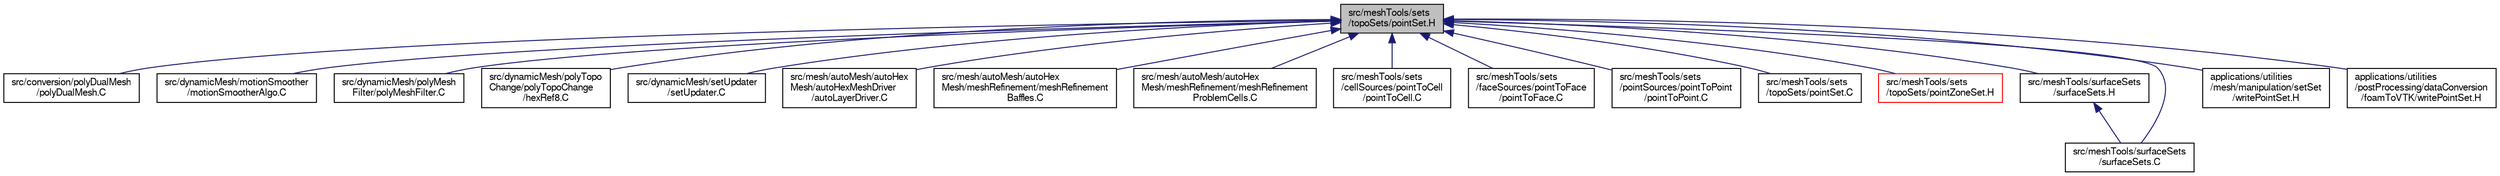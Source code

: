 digraph "src/meshTools/sets/topoSets/pointSet.H"
{
  bgcolor="transparent";
  edge [fontname="FreeSans",fontsize="10",labelfontname="FreeSans",labelfontsize="10"];
  node [fontname="FreeSans",fontsize="10",shape=record];
  Node120 [label="src/meshTools/sets\l/topoSets/pointSet.H",height=0.2,width=0.4,color="black", fillcolor="grey75", style="filled", fontcolor="black"];
  Node120 -> Node121 [dir="back",color="midnightblue",fontsize="10",style="solid",fontname="FreeSans"];
  Node121 [label="src/conversion/polyDualMesh\l/polyDualMesh.C",height=0.2,width=0.4,color="black",URL="$a00230.html"];
  Node120 -> Node122 [dir="back",color="midnightblue",fontsize="10",style="solid",fontname="FreeSans"];
  Node122 [label="src/dynamicMesh/motionSmoother\l/motionSmootherAlgo.C",height=0.2,width=0.4,color="black",URL="$a00581.html"];
  Node120 -> Node123 [dir="back",color="midnightblue",fontsize="10",style="solid",fontname="FreeSans"];
  Node123 [label="src/dynamicMesh/polyMesh\lFilter/polyMeshFilter.C",height=0.2,width=0.4,color="black",URL="$a00656.html"];
  Node120 -> Node124 [dir="back",color="midnightblue",fontsize="10",style="solid",fontname="FreeSans"];
  Node124 [label="src/dynamicMesh/polyTopo\lChange/polyTopoChange\l/hexRef8.C",height=0.2,width=0.4,color="black",URL="$a00728.html"];
  Node120 -> Node125 [dir="back",color="midnightblue",fontsize="10",style="solid",fontname="FreeSans"];
  Node125 [label="src/dynamicMesh/setUpdater\l/setUpdater.C",height=0.2,width=0.4,color="black",URL="$a00839.html"];
  Node120 -> Node126 [dir="back",color="midnightblue",fontsize="10",style="solid",fontname="FreeSans"];
  Node126 [label="src/mesh/autoMesh/autoHex\lMesh/autoHexMeshDriver\l/autoLayerDriver.C",height=0.2,width=0.4,color="black",URL="$a06833.html",tooltip="All to do with adding cell layers. "];
  Node120 -> Node127 [dir="back",color="midnightblue",fontsize="10",style="solid",fontname="FreeSans"];
  Node127 [label="src/mesh/autoMesh/autoHex\lMesh/meshRefinement/meshRefinement\lBaffles.C",height=0.2,width=0.4,color="black",URL="$a06923.html"];
  Node120 -> Node128 [dir="back",color="midnightblue",fontsize="10",style="solid",fontname="FreeSans"];
  Node128 [label="src/mesh/autoMesh/autoHex\lMesh/meshRefinement/meshRefinement\lProblemCells.C",height=0.2,width=0.4,color="black",URL="$a06929.html"];
  Node120 -> Node129 [dir="back",color="midnightblue",fontsize="10",style="solid",fontname="FreeSans"];
  Node129 [label="src/meshTools/sets\l/cellSources/pointToCell\l/pointToCell.C",height=0.2,width=0.4,color="black",URL="$a07916.html"];
  Node120 -> Node130 [dir="back",color="midnightblue",fontsize="10",style="solid",fontname="FreeSans"];
  Node130 [label="src/meshTools/sets\l/faceSources/pointToFace\l/pointToFace.C",height=0.2,width=0.4,color="black",URL="$a08012.html"];
  Node120 -> Node131 [dir="back",color="midnightblue",fontsize="10",style="solid",fontname="FreeSans"];
  Node131 [label="src/meshTools/sets\l/pointSources/pointToPoint\l/pointToPoint.C",height=0.2,width=0.4,color="black",URL="$a08090.html"];
  Node120 -> Node132 [dir="back",color="midnightblue",fontsize="10",style="solid",fontname="FreeSans"];
  Node132 [label="src/meshTools/sets\l/topoSets/pointSet.C",height=0.2,width=0.4,color="black",URL="$a08138.html"];
  Node120 -> Node133 [dir="back",color="midnightblue",fontsize="10",style="solid",fontname="FreeSans"];
  Node133 [label="src/meshTools/sets\l/topoSets/pointZoneSet.H",height=0.2,width=0.4,color="red",URL="$a08147.html"];
  Node120 -> Node136 [dir="back",color="midnightblue",fontsize="10",style="solid",fontname="FreeSans"];
  Node136 [label="src/meshTools/surfaceSets\l/surfaceSets.H",height=0.2,width=0.4,color="black",URL="$a08165.html"];
  Node136 -> Node137 [dir="back",color="midnightblue",fontsize="10",style="solid",fontname="FreeSans"];
  Node137 [label="src/meshTools/surfaceSets\l/surfaceSets.C",height=0.2,width=0.4,color="black",URL="$a08162.html"];
  Node120 -> Node137 [dir="back",color="midnightblue",fontsize="10",style="solid",fontname="FreeSans"];
  Node120 -> Node138 [dir="back",color="midnightblue",fontsize="10",style="solid",fontname="FreeSans"];
  Node138 [label="applications/utilities\l/mesh/manipulation/setSet\l/writePointSet.H",height=0.2,width=0.4,color="black",URL="$a38879.html",tooltip="Write pointSet to vtk polydata file. Only one data which is original pointID. "];
  Node120 -> Node139 [dir="back",color="midnightblue",fontsize="10",style="solid",fontname="FreeSans"];
  Node139 [label="applications/utilities\l/postProcessing/dataConversion\l/foamToVTK/writePointSet.H",height=0.2,width=0.4,color="black",URL="$a38882.html",tooltip="Write pointSet to vtk polydata file. Only one data which is original pointID. "];
}
